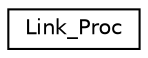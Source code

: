 digraph "Graphical Class Hierarchy"
{
  edge [fontname="Helvetica",fontsize="10",labelfontname="Helvetica",labelfontsize="10"];
  node [fontname="Helvetica",fontsize="10",shape=record];
  rankdir="LR";
  Node0 [label="Link_Proc",height=0.2,width=0.4,color="black", fillcolor="white", style="filled",URL="$struct_link___proc.html"];
}
